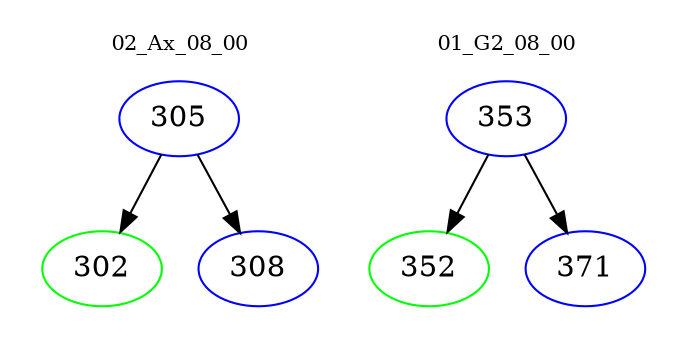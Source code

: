 digraph{
subgraph cluster_0 {
color = white
label = "02_Ax_08_00";
fontsize=10;
T0_305 [label="305", color="blue"]
T0_305 -> T0_302 [color="black"]
T0_302 [label="302", color="green"]
T0_305 -> T0_308 [color="black"]
T0_308 [label="308", color="blue"]
}
subgraph cluster_1 {
color = white
label = "01_G2_08_00";
fontsize=10;
T1_353 [label="353", color="blue"]
T1_353 -> T1_352 [color="black"]
T1_352 [label="352", color="green"]
T1_353 -> T1_371 [color="black"]
T1_371 [label="371", color="blue"]
}
}
